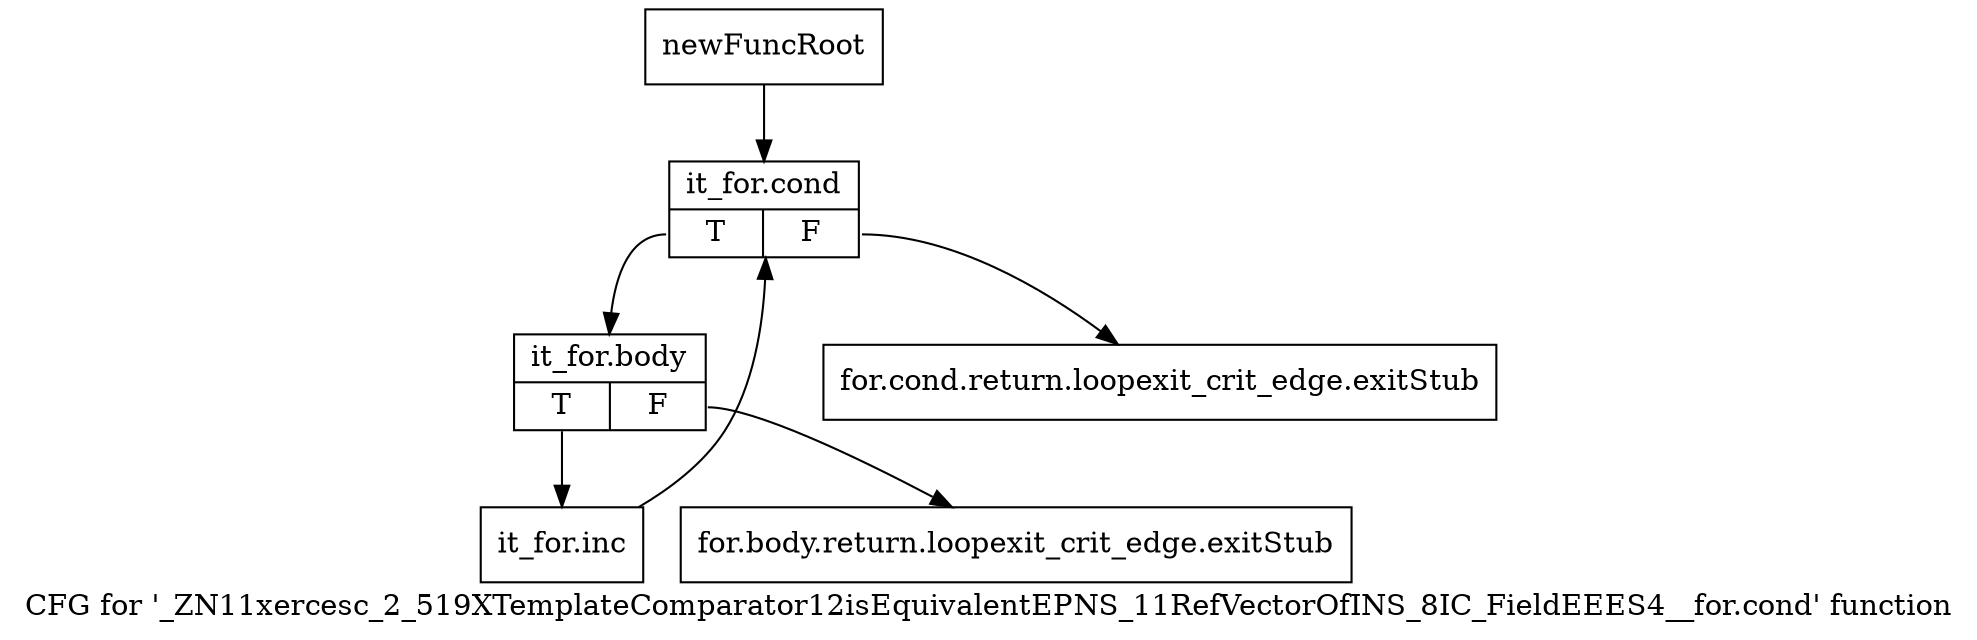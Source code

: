 digraph "CFG for '_ZN11xercesc_2_519XTemplateComparator12isEquivalentEPNS_11RefVectorOfINS_8IC_FieldEEES4__for.cond' function" {
	label="CFG for '_ZN11xercesc_2_519XTemplateComparator12isEquivalentEPNS_11RefVectorOfINS_8IC_FieldEEES4__for.cond' function";

	Node0x7f611e0 [shape=record,label="{newFuncRoot}"];
	Node0x7f611e0 -> Node0x7f612d0;
	Node0x7f61230 [shape=record,label="{for.cond.return.loopexit_crit_edge.exitStub}"];
	Node0x7f61280 [shape=record,label="{for.body.return.loopexit_crit_edge.exitStub}"];
	Node0x7f612d0 [shape=record,label="{it_for.cond|{<s0>T|<s1>F}}"];
	Node0x7f612d0:s0 -> Node0x7f61320;
	Node0x7f612d0:s1 -> Node0x7f61230;
	Node0x7f61320 [shape=record,label="{it_for.body|{<s0>T|<s1>F}}"];
	Node0x7f61320:s0 -> Node0x7f61370;
	Node0x7f61320:s1 -> Node0x7f61280;
	Node0x7f61370 [shape=record,label="{it_for.inc}"];
	Node0x7f61370 -> Node0x7f612d0;
}

